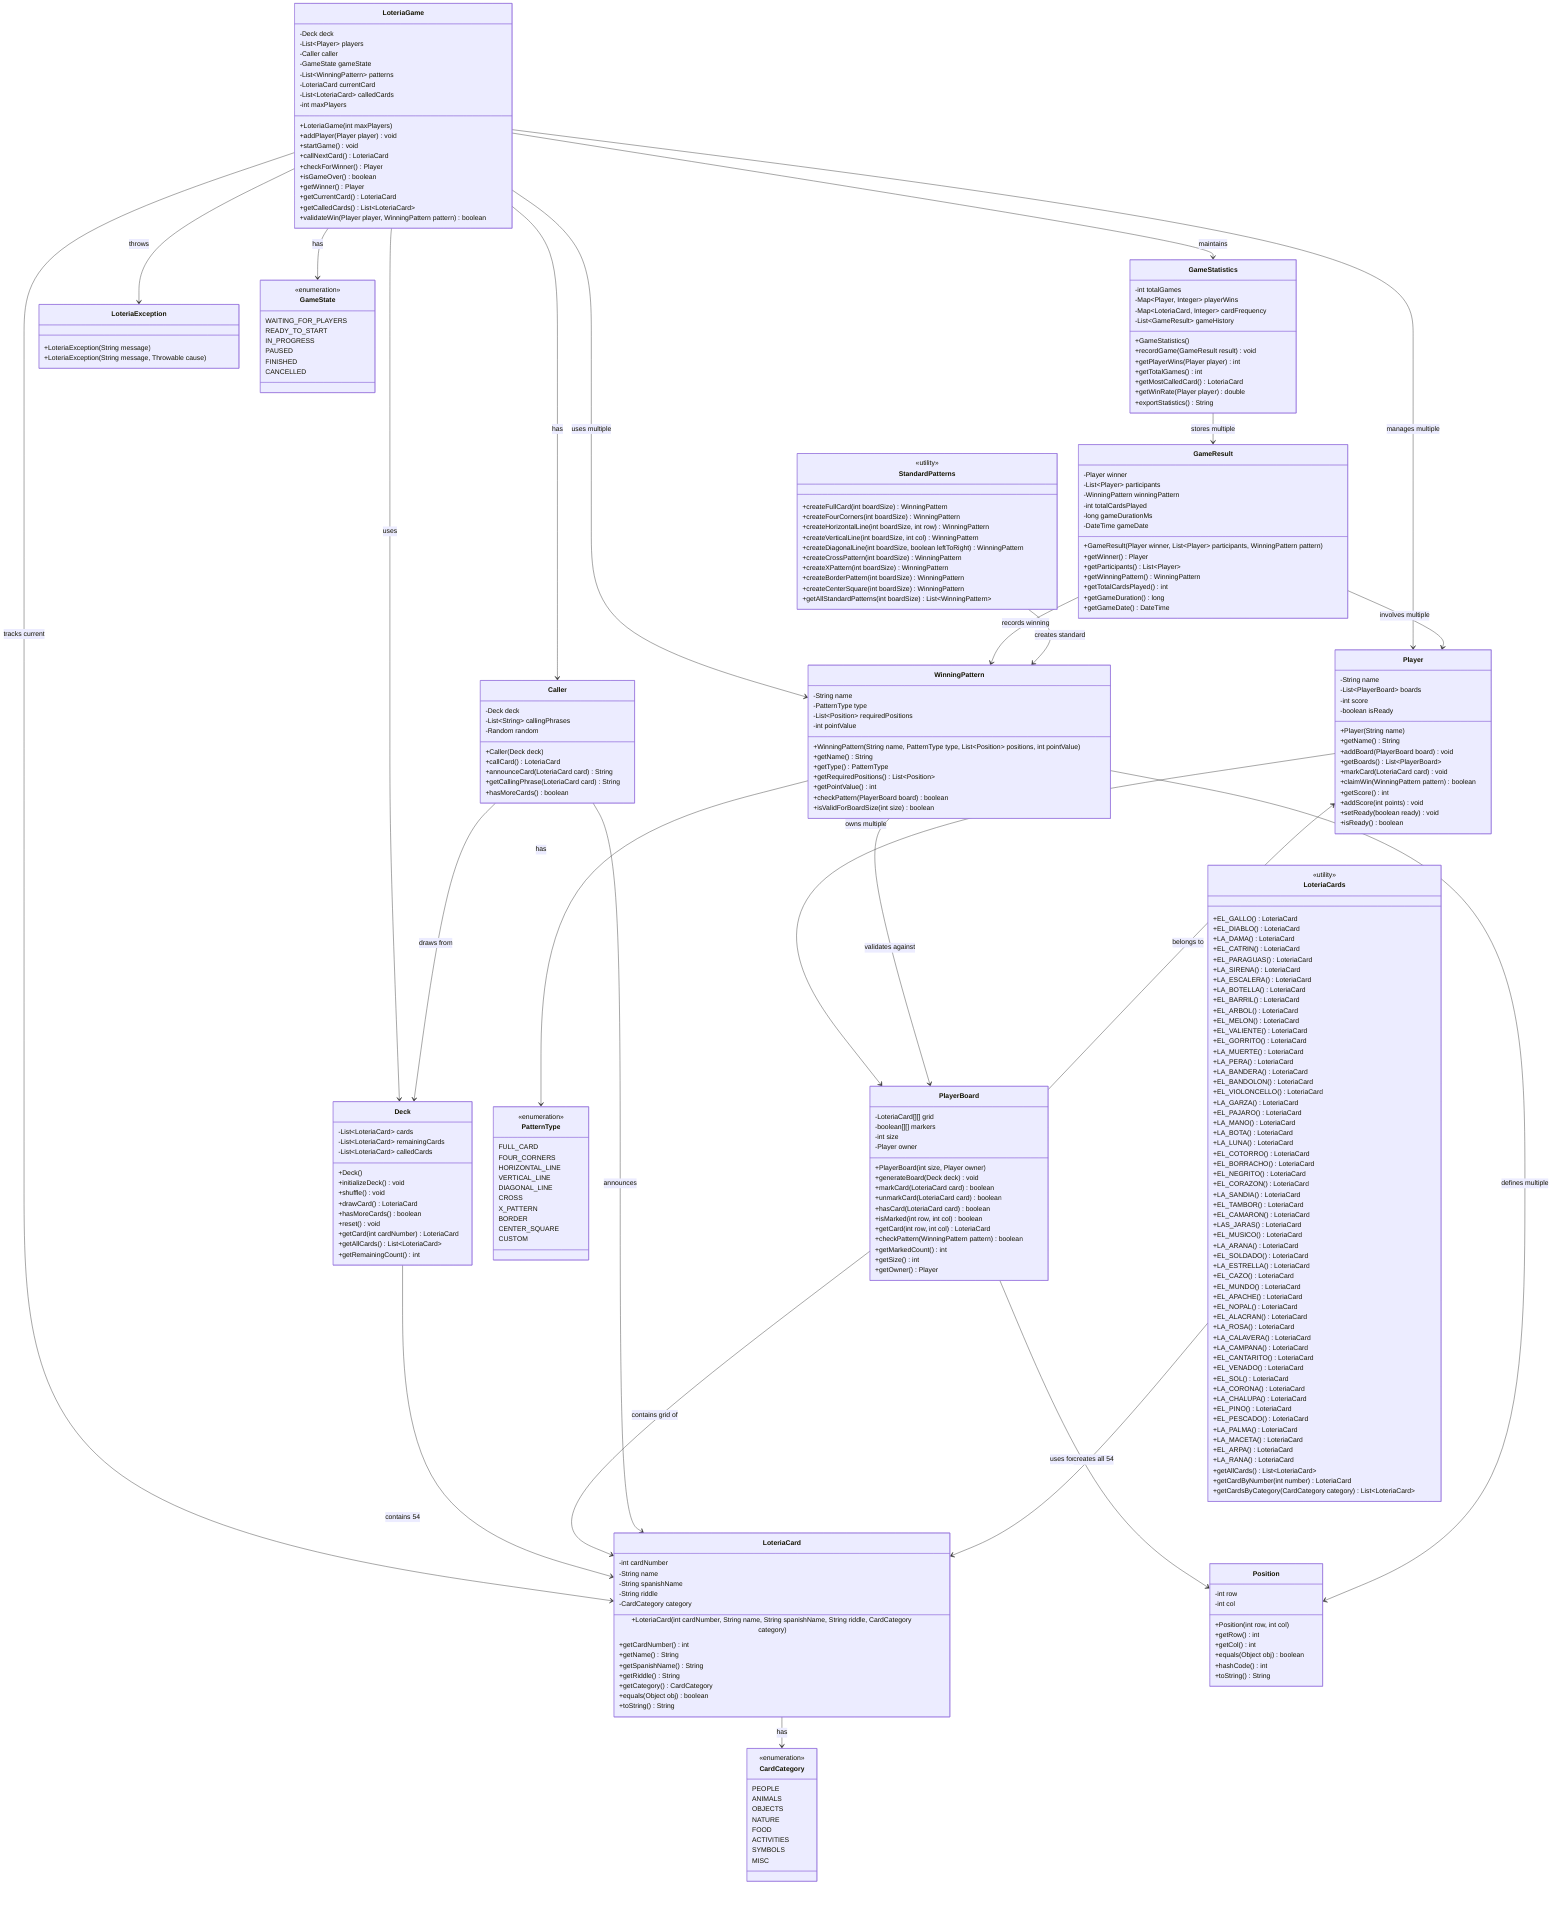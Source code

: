 classDiagram
    class LoteriaGame {
        -Deck deck
        -List~Player~ players
        -Caller caller
        -GameState gameState
        -List~WinningPattern~ patterns
        -LoteriaCard currentCard
        -List~LoteriaCard~ calledCards
        -int maxPlayers
        +LoteriaGame(int maxPlayers)
        +addPlayer(Player player) void
        +startGame() void
        +callNextCard() LoteriaCard
        +checkForWinner() Player
        +isGameOver() boolean
        +getWinner() Player
        +getCurrentCard() LoteriaCard
        +getCalledCards() List~LoteriaCard~
        +validateWin(Player player, WinningPattern pattern) boolean
    }

    class Deck {
        -List~LoteriaCard~ cards
        -List~LoteriaCard~ remainingCards
        -List~LoteriaCard~ calledCards
        +Deck()
        +initializeDeck() void
        +shuffle() void
        +drawCard() LoteriaCard
        +hasMoreCards() boolean
        +reset() void
        +getCard(int cardNumber) LoteriaCard
        +getAllCards() List~LoteriaCard~
        +getRemainingCount() int
    }

    class LoteriaCard {
        -int cardNumber
        -String name
        -String spanishName
        -String riddle
        -CardCategory category
        +LoteriaCard(int cardNumber, String name, String spanishName, String riddle, CardCategory category)
        +getCardNumber() int
        +getName() String
        +getSpanishName() String
        +getRiddle() String
        +getCategory() CardCategory
        +equals(Object obj) boolean
        +toString() String
    }

    class Player {
        -String name
        -List~PlayerBoard~ boards
        -int score
        -boolean isReady
        +Player(String name)
        +getName() String
        +addBoard(PlayerBoard board) void
        +getBoards() List~PlayerBoard~
        +markCard(LoteriaCard card) void
        +claimWin(WinningPattern pattern) boolean
        +getScore() int
        +addScore(int points) void
        +setReady(boolean ready) void
        +isReady() boolean
    }

    class PlayerBoard {
        -LoteriaCard[][] grid
        -boolean[][] markers
        -int size
        -Player owner
        +PlayerBoard(int size, Player owner)
        +generateBoard(Deck deck) void
        +markCard(LoteriaCard card) boolean
        +unmarkCard(LoteriaCard card) boolean
        +hasCard(LoteriaCard card) boolean
        +isMarked(int row, int col) boolean
        +getCard(int row, int col) LoteriaCard
        +checkPattern(WinningPattern pattern) boolean
        +getMarkedCount() int
        +getSize() int
        +getOwner() Player
    }

    class Caller {
        -Deck deck
        -List~String~ callingPhrases
        -Random random
        +Caller(Deck deck)
        +callCard() LoteriaCard
        +announceCard(LoteriaCard card) String
        +getCallingPhrase(LoteriaCard card) String
        +hasMoreCards() boolean
    }

    class WinningPattern {
        -String name
        -PatternType type
        -List~Position~ requiredPositions
        -int pointValue
        +WinningPattern(String name, PatternType type, List~Position~ positions, int pointValue)
        +getName() String
        +getType() PatternType
        +getRequiredPositions() List~Position~
        +getPointValue() int
        +checkPattern(PlayerBoard board) boolean
        +isValidForBoardSize(int size) boolean
    }

    class Position {
        -int row
        -int col
        +Position(int row, int col)
        +getRow() int
        +getCol() int
        +equals(Object obj) boolean
        +hashCode() int
        +toString() String
    }

    class GameStatistics {
        -int totalGames
        -Map~Player, Integer~ playerWins
        -Map~LoteriaCard, Integer~ cardFrequency
        -List~GameResult~ gameHistory
        +GameStatistics()
        +recordGame(GameResult result) void
        +getPlayerWins(Player player) int
        +getTotalGames() int
        +getMostCalledCard() LoteriaCard
        +getWinRate(Player player) double
        +exportStatistics() String
    }

    class GameResult {
        -Player winner
        -List~Player~ participants
        -WinningPattern winningPattern
        -int totalCardsPlayed
        -long gameDurationMs
        -DateTime gameDate
        +GameResult(Player winner, List~Player~ participants, WinningPattern pattern)
        +getWinner() Player
        +getParticipants() List~Player~
        +getWinningPattern() WinningPattern
        +getTotalCardsPlayed() int
        +getGameDuration() long
        +getGameDate() DateTime
    }

    class LoteriaException {
        +LoteriaException(String message)
        +LoteriaException(String message, Throwable cause)
    }

    %% Enumerations
    class GameState {
        <<enumeration>>
        WAITING_FOR_PLAYERS
        READY_TO_START
        IN_PROGRESS
        PAUSED
        FINISHED
        CANCELLED
    }

    class PatternType {
        <<enumeration>>
        FULL_CARD
        FOUR_CORNERS
        HORIZONTAL_LINE
        VERTICAL_LINE
        DIAGONAL_LINE
        CROSS
        X_PATTERN
        BORDER
        CENTER_SQUARE
        CUSTOM
    }

    class CardCategory {
        <<enumeration>>
        PEOPLE
        ANIMALS
        OBJECTS
        NATURE
        FOOD
        ACTIVITIES
        SYMBOLS
        MISC
    }

    %% Static Data Class
    class LoteriaCards {
        <<utility>>
        +EL_GALLO() LoteriaCard
        +EL_DIABLO() LoteriaCard
        +LA_DAMA() LoteriaCard
        +EL_CATRIN() LoteriaCard
        +EL_PARAGUAS() LoteriaCard
        +LA_SIRENA() LoteriaCard
        +LA_ESCALERA() LoteriaCard
        +LA_BOTELLA() LoteriaCard
        +EL_BARRIL() LoteriaCard
        +EL_ARBOL() LoteriaCard
        +EL_MELON() LoteriaCard
        +EL_VALIENTE() LoteriaCard
        +EL_GORRITO() LoteriaCard
        +LA_MUERTE() LoteriaCard
        +LA_PERA() LoteriaCard
        +LA_BANDERA() LoteriaCard
        +EL_BANDOLON() LoteriaCard
        +EL_VIOLONCELLO() LoteriaCard
        +LA_GARZA() LoteriaCard
        +EL_PAJARO() LoteriaCard
        +LA_MANO() LoteriaCard
        +LA_BOTA() LoteriaCard
        +LA_LUNA() LoteriaCard
        +EL_COTORRO() LoteriaCard
        +EL_BORRACHO() LoteriaCard
        +EL_NEGRITO() LoteriaCard
        +EL_CORAZON() LoteriaCard
        +LA_SANDIA() LoteriaCard
        +EL_TAMBOR() LoteriaCard
        +EL_CAMARON() LoteriaCard
        +LAS_JARAS() LoteriaCard
        +EL_MUSICO() LoteriaCard
        +LA_ARANA() LoteriaCard
        +EL_SOLDADO() LoteriaCard
        +LA_ESTRELLA() LoteriaCard
        +EL_CAZO() LoteriaCard
        +EL_MUNDO() LoteriaCard
        +EL_APACHE() LoteriaCard
        +EL_NOPAL() LoteriaCard
        +EL_ALACRAN() LoteriaCard
        +LA_ROSA() LoteriaCard
        +LA_CALAVERA() LoteriaCard
        +LA_CAMPANA() LoteriaCard
        +EL_CANTARITO() LoteriaCard
        +EL_VENADO() LoteriaCard
        +EL_SOL() LoteriaCard
        +LA_CORONA() LoteriaCard
        +LA_CHALUPA() LoteriaCard
        +EL_PINO() LoteriaCard
        +EL_PESCADO() LoteriaCard
        +LA_PALMA() LoteriaCard
        +LA_MACETA() LoteriaCard
        +EL_ARPA() LoteriaCard
        +LA_RANA() LoteriaCard
        +getAllCards() List~LoteriaCard~
        +getCardByNumber(int number) LoteriaCard
        +getCardsByCategory(CardCategory category) List~LoteriaCard~
    }

    class StandardPatterns {
        <<utility>>
        +createFullCard(int boardSize) WinningPattern
        +createFourCorners(int boardSize) WinningPattern
        +createHorizontalLine(int boardSize, int row) WinningPattern
        +createVerticalLine(int boardSize, int col) WinningPattern
        +createDiagonalLine(int boardSize, boolean leftToRight) WinningPattern
        +createCrossPattern(int boardSize) WinningPattern
        +createXPattern(int boardSize) WinningPattern
        +createBorderPattern(int boardSize) WinningPattern
        +createCenterSquare(int boardSize) WinningPattern
        +getAllStandardPatterns(int boardSize) List~WinningPattern~
    }

    %% Relationships
    LoteriaGame --> Deck : uses
    LoteriaGame --> Player : manages multiple
    LoteriaGame --> Caller : has
    LoteriaGame --> GameState : has
    LoteriaGame --> WinningPattern : uses multiple
    LoteriaGame --> LoteriaCard : tracks current
    LoteriaGame --> GameStatistics : maintains
    LoteriaGame --> LoteriaException : throws

    Deck --> LoteriaCard : contains 54
    LoteriaCard --> CardCategory : has

    Player --> PlayerBoard : owns multiple

    PlayerBoard --> LoteriaCard : contains grid of
    PlayerBoard --> Position : uses for marking
    PlayerBoard --> Player : belongs to

    Caller --> Deck : draws from
    Caller --> LoteriaCard : announces

    WinningPattern --> PatternType : has
    WinningPattern --> Position : defines multiple
    WinningPattern --> PlayerBoard : validates against

    GameStatistics --> GameResult : stores multiple
    GameResult --> Player : involves multiple
    GameResult --> WinningPattern : records winning

    LoteriaCards --> LoteriaCard : creates all 54
    StandardPatterns --> WinningPattern : creates standard